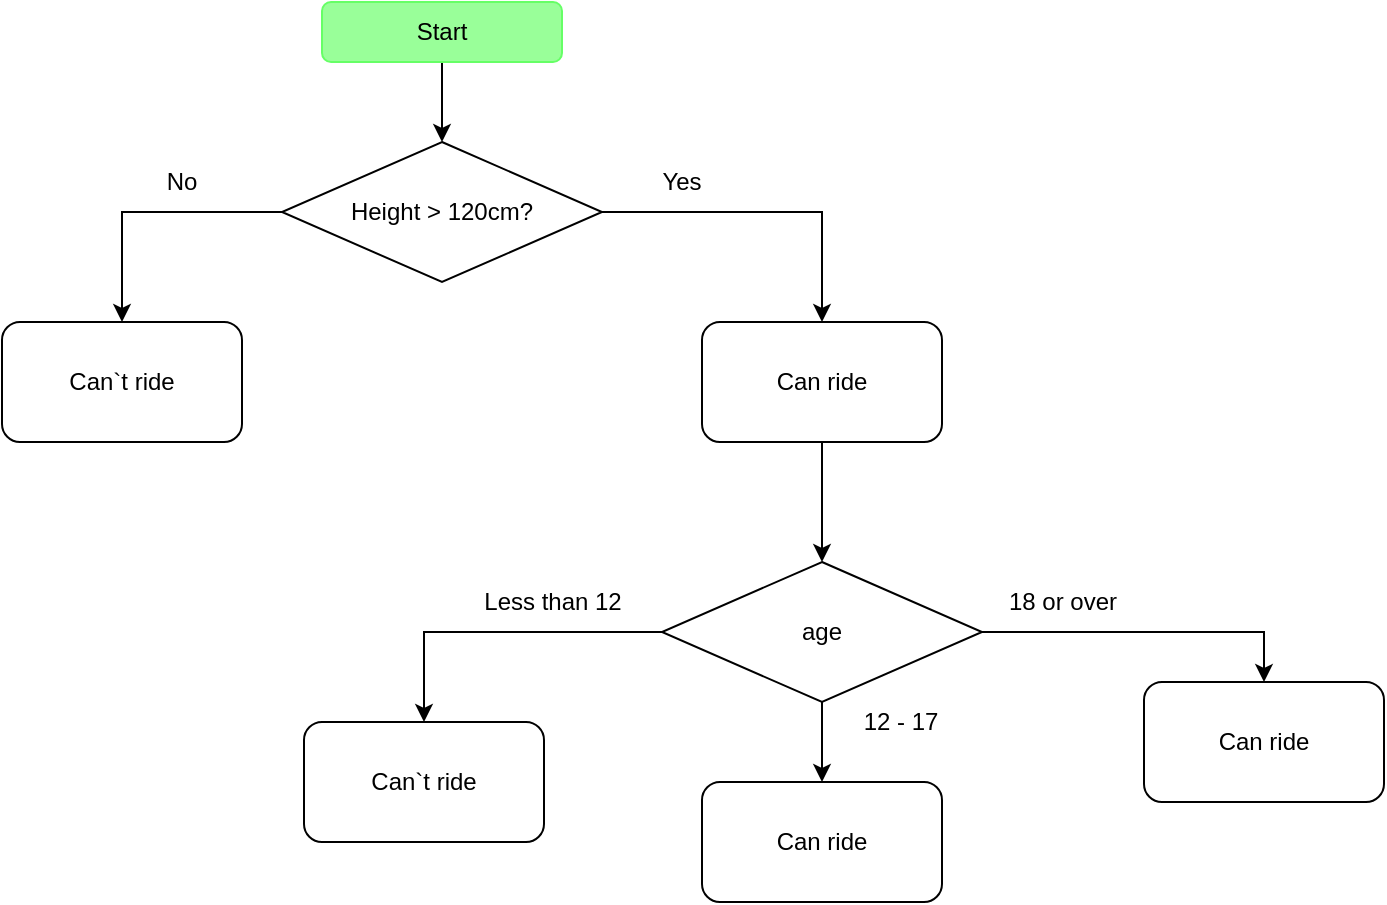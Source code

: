 <mxfile version="15.2.5" type="device"><diagram id="7hNmskec_v2e8M7ij4_a" name="Page-1"><mxGraphModel dx="1086" dy="806" grid="1" gridSize="10" guides="1" tooltips="1" connect="1" arrows="1" fold="1" page="1" pageScale="1" pageWidth="827" pageHeight="1169" math="0" shadow="0"><root><mxCell id="0"/><mxCell id="1" parent="0"/><mxCell id="ToWhCWnd1xni6QPFGcaL-4" value="" style="edgeStyle=orthogonalEdgeStyle;rounded=0;orthogonalLoop=1;jettySize=auto;html=1;" parent="1" source="ToWhCWnd1xni6QPFGcaL-1" target="ToWhCWnd1xni6QPFGcaL-3" edge="1"><mxGeometry relative="1" as="geometry"/></mxCell><mxCell id="ToWhCWnd1xni6QPFGcaL-1" value="Start" style="rounded=1;whiteSpace=wrap;html=1;fillColor=#99FF99;strokeColor=#66FF66;" parent="1" vertex="1"><mxGeometry x="279" y="70" width="120" height="30" as="geometry"/></mxCell><mxCell id="ToWhCWnd1xni6QPFGcaL-2" style="edgeStyle=orthogonalEdgeStyle;rounded=0;orthogonalLoop=1;jettySize=auto;html=1;exitX=0.5;exitY=1;exitDx=0;exitDy=0;" parent="1" source="ToWhCWnd1xni6QPFGcaL-1" target="ToWhCWnd1xni6QPFGcaL-1" edge="1"><mxGeometry relative="1" as="geometry"/></mxCell><mxCell id="ToWhCWnd1xni6QPFGcaL-6" style="edgeStyle=orthogonalEdgeStyle;rounded=0;orthogonalLoop=1;jettySize=auto;html=1;" parent="1" source="ToWhCWnd1xni6QPFGcaL-3" target="ToWhCWnd1xni6QPFGcaL-5" edge="1"><mxGeometry relative="1" as="geometry"/></mxCell><mxCell id="ToWhCWnd1xni6QPFGcaL-8" style="edgeStyle=orthogonalEdgeStyle;rounded=0;orthogonalLoop=1;jettySize=auto;html=1;exitX=1;exitY=0.5;exitDx=0;exitDy=0;" parent="1" source="ToWhCWnd1xni6QPFGcaL-3" target="ToWhCWnd1xni6QPFGcaL-7" edge="1"><mxGeometry relative="1" as="geometry"/></mxCell><mxCell id="ToWhCWnd1xni6QPFGcaL-3" value="Height &amp;gt; 120cm?" style="rhombus;whiteSpace=wrap;html=1;strokeColor=#000000;fillColor=#FFFFFF;" parent="1" vertex="1"><mxGeometry x="259" y="140" width="160" height="70" as="geometry"/></mxCell><mxCell id="ToWhCWnd1xni6QPFGcaL-5" value="Can`t ride" style="rounded=1;whiteSpace=wrap;html=1;strokeColor=#000000;fillColor=#FFFFFF;" parent="1" vertex="1"><mxGeometry x="119" y="230" width="120" height="60" as="geometry"/></mxCell><mxCell id="jsXpdkttaw_UaHaMKcZt-2" value="" style="edgeStyle=orthogonalEdgeStyle;rounded=0;orthogonalLoop=1;jettySize=auto;html=1;" parent="1" source="ToWhCWnd1xni6QPFGcaL-7" target="jsXpdkttaw_UaHaMKcZt-1" edge="1"><mxGeometry relative="1" as="geometry"/></mxCell><mxCell id="ToWhCWnd1xni6QPFGcaL-7" value="Can ride" style="rounded=1;whiteSpace=wrap;html=1;strokeColor=#000000;fillColor=#FFFFFF;" parent="1" vertex="1"><mxGeometry x="469" y="230" width="120" height="60" as="geometry"/></mxCell><mxCell id="ToWhCWnd1xni6QPFGcaL-9" value="No" style="text;html=1;strokeColor=none;fillColor=none;align=center;verticalAlign=middle;whiteSpace=wrap;rounded=0;" parent="1" vertex="1"><mxGeometry x="189" y="150" width="40" height="20" as="geometry"/></mxCell><mxCell id="ToWhCWnd1xni6QPFGcaL-13" value="Yes" style="text;html=1;strokeColor=none;fillColor=none;align=center;verticalAlign=middle;whiteSpace=wrap;rounded=0;" parent="1" vertex="1"><mxGeometry x="439" y="150" width="40" height="20" as="geometry"/></mxCell><mxCell id="jsXpdkttaw_UaHaMKcZt-7" style="edgeStyle=orthogonalEdgeStyle;rounded=0;orthogonalLoop=1;jettySize=auto;html=1;exitX=0;exitY=0.5;exitDx=0;exitDy=0;" parent="1" source="jsXpdkttaw_UaHaMKcZt-1" target="jsXpdkttaw_UaHaMKcZt-6" edge="1"><mxGeometry relative="1" as="geometry"/></mxCell><mxCell id="_Nq03AceaRnL6GDkN-Gs-2" style="edgeStyle=orthogonalEdgeStyle;rounded=0;orthogonalLoop=1;jettySize=auto;html=1;exitX=1;exitY=0.5;exitDx=0;exitDy=0;entryX=0.5;entryY=0;entryDx=0;entryDy=0;" edge="1" parent="1" source="jsXpdkttaw_UaHaMKcZt-1" target="jsXpdkttaw_UaHaMKcZt-3"><mxGeometry relative="1" as="geometry"/></mxCell><mxCell id="_Nq03AceaRnL6GDkN-Gs-4" value="" style="edgeStyle=orthogonalEdgeStyle;rounded=0;orthogonalLoop=1;jettySize=auto;html=1;" edge="1" parent="1" source="jsXpdkttaw_UaHaMKcZt-1" target="_Nq03AceaRnL6GDkN-Gs-3"><mxGeometry relative="1" as="geometry"/></mxCell><mxCell id="jsXpdkttaw_UaHaMKcZt-1" value="age" style="rhombus;whiteSpace=wrap;html=1;strokeColor=#000000;fillColor=#FFFFFF;" parent="1" vertex="1"><mxGeometry x="449" y="350" width="160" height="70" as="geometry"/></mxCell><mxCell id="jsXpdkttaw_UaHaMKcZt-3" value="Can ride" style="rounded=1;whiteSpace=wrap;html=1;strokeColor=#000000;fillColor=#FFFFFF;" parent="1" vertex="1"><mxGeometry x="690" y="410" width="120" height="60" as="geometry"/></mxCell><mxCell id="jsXpdkttaw_UaHaMKcZt-5" value="18 or over" style="text;html=1;strokeColor=none;fillColor=none;align=center;verticalAlign=middle;whiteSpace=wrap;rounded=0;" parent="1" vertex="1"><mxGeometry x="609" y="360" width="81" height="20" as="geometry"/></mxCell><mxCell id="jsXpdkttaw_UaHaMKcZt-6" value="Can`t ride" style="rounded=1;whiteSpace=wrap;html=1;strokeColor=#000000;fillColor=#FFFFFF;" parent="1" vertex="1"><mxGeometry x="270" y="430" width="120" height="60" as="geometry"/></mxCell><mxCell id="jsXpdkttaw_UaHaMKcZt-8" value="Less than 12" style="text;html=1;strokeColor=none;fillColor=none;align=center;verticalAlign=middle;whiteSpace=wrap;rounded=0;" parent="1" vertex="1"><mxGeometry x="350" y="360" width="89" height="20" as="geometry"/></mxCell><mxCell id="_Nq03AceaRnL6GDkN-Gs-3" value="Can ride" style="rounded=1;whiteSpace=wrap;html=1;strokeColor=#000000;fillColor=#FFFFFF;" vertex="1" parent="1"><mxGeometry x="469" y="460" width="120" height="60" as="geometry"/></mxCell><mxCell id="_Nq03AceaRnL6GDkN-Gs-5" value="12 - 17" style="text;html=1;strokeColor=none;fillColor=none;align=center;verticalAlign=middle;whiteSpace=wrap;rounded=0;" vertex="1" parent="1"><mxGeometry x="528" y="420" width="81" height="20" as="geometry"/></mxCell></root></mxGraphModel></diagram></mxfile>